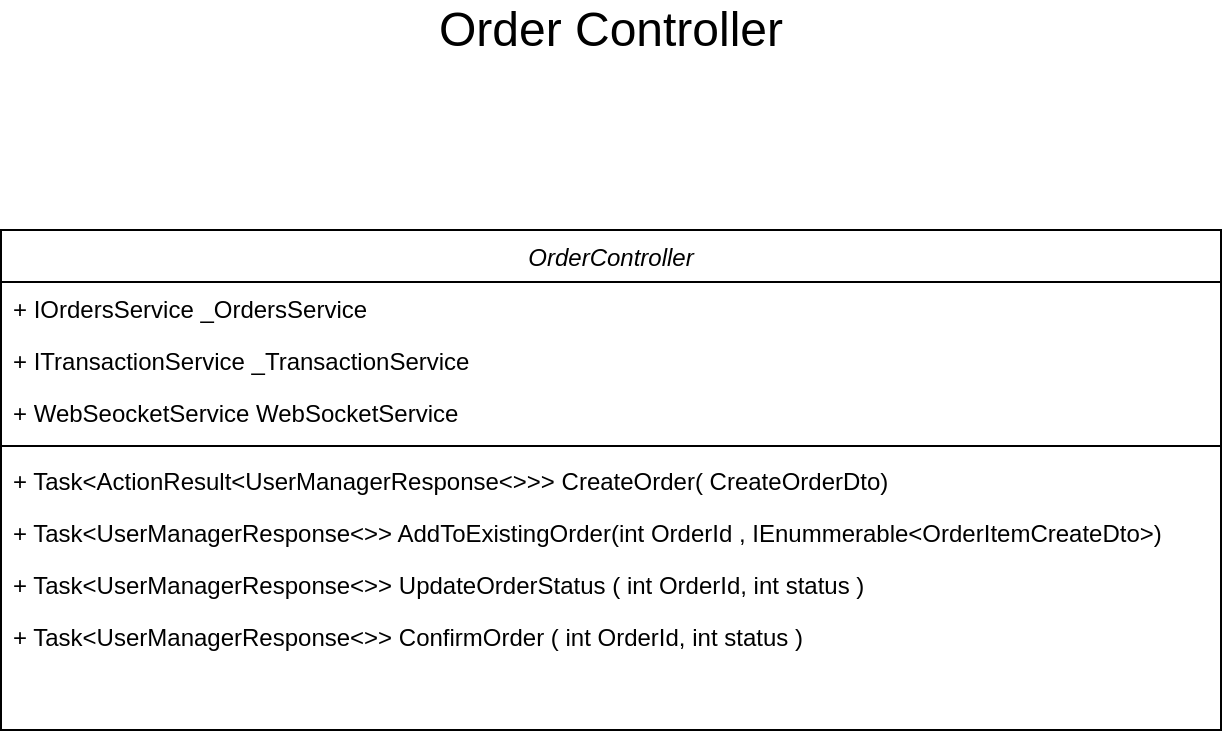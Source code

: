 <mxfile version="14.2.9" type="device"><diagram id="QkI--pBJC4bzssq41QZq" name="Page-1"><mxGraphModel dx="1422" dy="2946" grid="1" gridSize="10" guides="1" tooltips="1" connect="1" arrows="1" fold="1" page="1" pageScale="1" pageWidth="850" pageHeight="1100" math="0" shadow="0"><root><mxCell id="0"/><mxCell id="1" parent="0"/><mxCell id="noM06Llarw8SXuktYtZB-41" value="&lt;font style=&quot;font-size: 24px&quot;&gt;Order Controller&lt;br&gt;&lt;/font&gt;" style="text;html=1;strokeColor=none;fillColor=none;align=center;verticalAlign=middle;whiteSpace=wrap;rounded=0;" vertex="1" parent="1"><mxGeometry x="365" y="-2130" width="185" height="20" as="geometry"/></mxCell><mxCell id="noM06Llarw8SXuktYtZB-129" value="OrderController" style="swimlane;fontStyle=2;align=center;verticalAlign=top;childLayout=stackLayout;horizontal=1;startSize=26;horizontalStack=0;resizeParent=1;resizeLast=0;collapsible=1;marginBottom=0;rounded=0;shadow=0;strokeWidth=1;" vertex="1" parent="1"><mxGeometry x="152.5" y="-2020" width="610" height="250" as="geometry"><mxRectangle x="230" y="140" width="160" height="26" as="alternateBounds"/></mxGeometry></mxCell><mxCell id="noM06Llarw8SXuktYtZB-130" value="+ IOrdersService _OrdersService" style="text;align=left;verticalAlign=top;spacingLeft=4;spacingRight=4;overflow=hidden;rotatable=0;points=[[0,0.5],[1,0.5]];portConstraint=eastwest;rounded=0;shadow=0;html=0;" vertex="1" parent="noM06Llarw8SXuktYtZB-129"><mxGeometry y="26" width="610" height="26" as="geometry"/></mxCell><mxCell id="noM06Llarw8SXuktYtZB-131" value="+ ITransactionService _TransactionService" style="text;align=left;verticalAlign=top;spacingLeft=4;spacingRight=4;overflow=hidden;rotatable=0;points=[[0,0.5],[1,0.5]];portConstraint=eastwest;rounded=0;shadow=0;html=0;" vertex="1" parent="noM06Llarw8SXuktYtZB-129"><mxGeometry y="52" width="610" height="26" as="geometry"/></mxCell><mxCell id="noM06Llarw8SXuktYtZB-132" value="+ WebSeocketService WebSocketService" style="text;align=left;verticalAlign=top;spacingLeft=4;spacingRight=4;overflow=hidden;rotatable=0;points=[[0,0.5],[1,0.5]];portConstraint=eastwest;rounded=0;shadow=0;html=0;" vertex="1" parent="noM06Llarw8SXuktYtZB-129"><mxGeometry y="78" width="610" height="26" as="geometry"/></mxCell><mxCell id="noM06Llarw8SXuktYtZB-133" value="" style="line;html=1;strokeWidth=1;align=left;verticalAlign=middle;spacingTop=-1;spacingLeft=3;spacingRight=3;rotatable=0;labelPosition=right;points=[];portConstraint=eastwest;" vertex="1" parent="noM06Llarw8SXuktYtZB-129"><mxGeometry y="104" width="610" height="8" as="geometry"/></mxCell><mxCell id="noM06Llarw8SXuktYtZB-134" value="+ Task&lt;ActionResult&lt;UserManagerResponse&lt;&gt;&gt;&gt; CreateOrder( CreateOrderDto)" style="text;align=left;verticalAlign=top;spacingLeft=4;spacingRight=4;overflow=hidden;rotatable=0;points=[[0,0.5],[1,0.5]];portConstraint=eastwest;rounded=0;shadow=0;html=0;" vertex="1" parent="noM06Llarw8SXuktYtZB-129"><mxGeometry y="112" width="610" height="26" as="geometry"/></mxCell><mxCell id="noM06Llarw8SXuktYtZB-135" value="+ Task&lt;UserManagerResponse&lt;&gt;&gt; AddToExistingOrder(int OrderId , IEnummerable&lt;OrderItemCreateDto&gt;)" style="text;align=left;verticalAlign=top;spacingLeft=4;spacingRight=4;overflow=hidden;rotatable=0;points=[[0,0.5],[1,0.5]];portConstraint=eastwest;rounded=0;shadow=0;html=0;" vertex="1" parent="noM06Llarw8SXuktYtZB-129"><mxGeometry y="138" width="610" height="26" as="geometry"/></mxCell><mxCell id="noM06Llarw8SXuktYtZB-136" value="+ Task&lt;UserManagerResponse&lt;&gt;&gt; UpdateOrderStatus ( int OrderId, int status )" style="text;align=left;verticalAlign=top;spacingLeft=4;spacingRight=4;overflow=hidden;rotatable=0;points=[[0,0.5],[1,0.5]];portConstraint=eastwest;rounded=0;shadow=0;html=0;" vertex="1" parent="noM06Llarw8SXuktYtZB-129"><mxGeometry y="164" width="610" height="26" as="geometry"/></mxCell><mxCell id="noM06Llarw8SXuktYtZB-137" value="+ Task&lt;UserManagerResponse&lt;&gt;&gt; ConfirmOrder ( int OrderId, int status )" style="text;align=left;verticalAlign=top;spacingLeft=4;spacingRight=4;overflow=hidden;rotatable=0;points=[[0,0.5],[1,0.5]];portConstraint=eastwest;rounded=0;shadow=0;html=0;" vertex="1" parent="noM06Llarw8SXuktYtZB-129"><mxGeometry y="190" width="610" height="26" as="geometry"/></mxCell></root></mxGraphModel></diagram></mxfile>